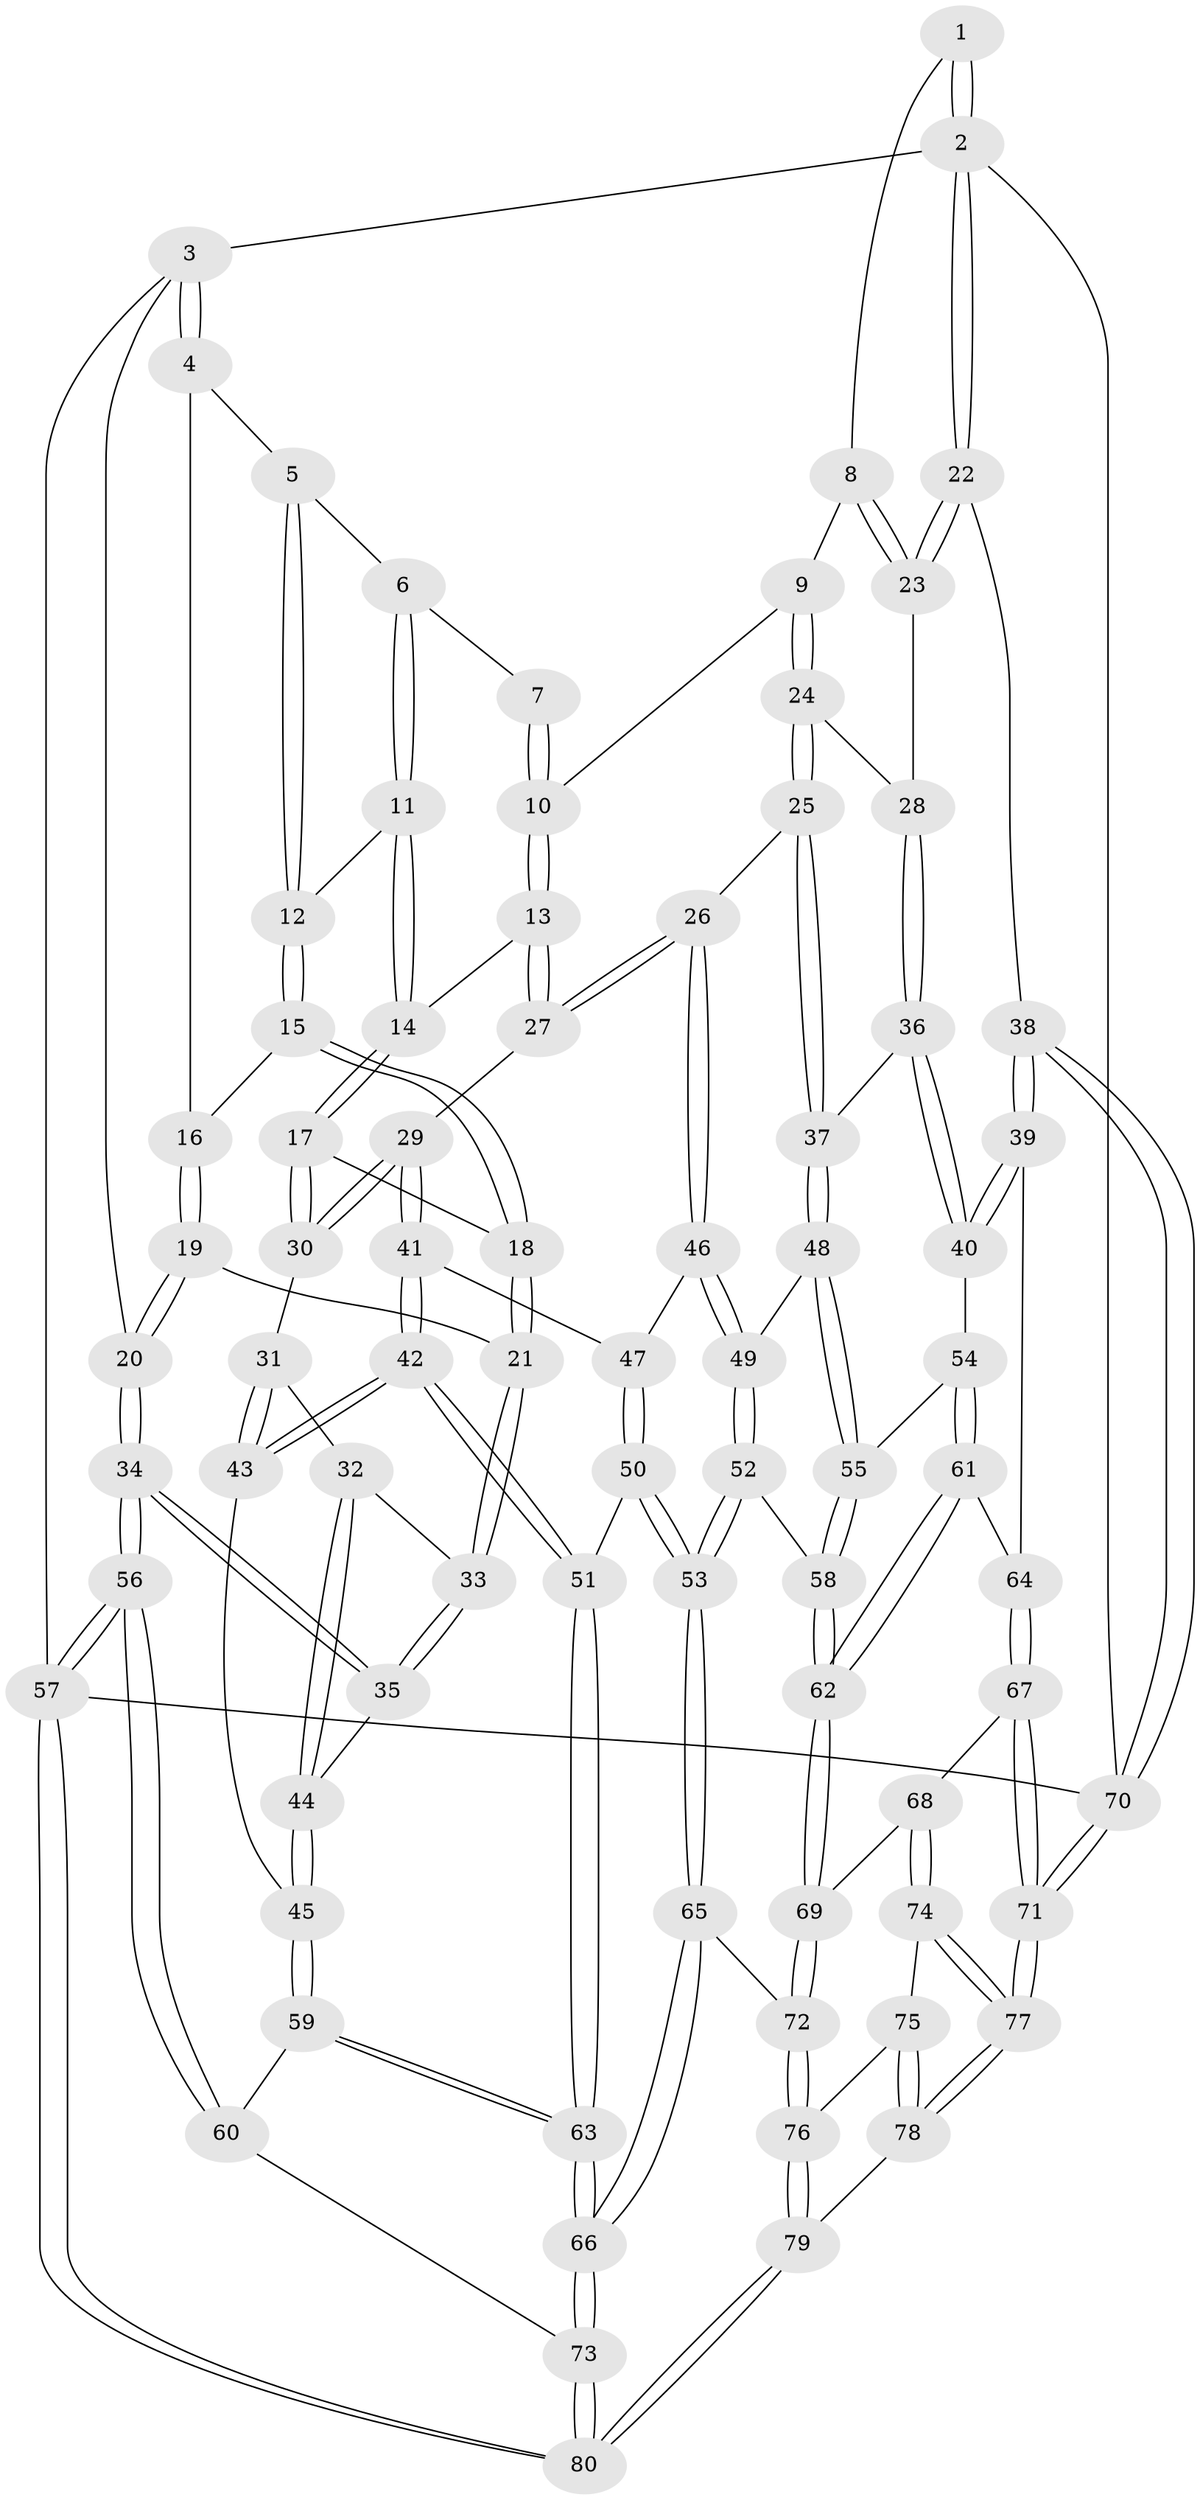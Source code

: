 // Generated by graph-tools (version 1.1) at 2025/38/03/09/25 02:38:41]
// undirected, 80 vertices, 197 edges
graph export_dot {
graph [start="1"]
  node [color=gray90,style=filled];
  1 [pos="+0.7856698014670449+0"];
  2 [pos="+1+0"];
  3 [pos="+0+0"];
  4 [pos="+0+0"];
  5 [pos="+0.06194182615271072+0"];
  6 [pos="+0.3029521759088561+0"];
  7 [pos="+0.3922168763468158+0"];
  8 [pos="+0.7478247805904739+0.11251441086497098"];
  9 [pos="+0.6787425578856049+0.1488621406215625"];
  10 [pos="+0.5226780562568414+0.149457160822471"];
  11 [pos="+0.27892095518595406+0.08860830749551128"];
  12 [pos="+0.18303019227816258+0.14073729746302127"];
  13 [pos="+0.4993232530719265+0.17846977768517225"];
  14 [pos="+0.31396844747597097+0.1667761517855305"];
  15 [pos="+0.14554070218352966+0.16347568990885228"];
  16 [pos="+0.10404414668504731+0.15387106866032202"];
  17 [pos="+0.26732863020849473+0.2946333901977242"];
  18 [pos="+0.22604163110653447+0.28321872767898965"];
  19 [pos="+0.08149482966712907+0.18037664880010823"];
  20 [pos="+0+0.22842752137701647"];
  21 [pos="+0.07475134440066693+0.32619515687195494"];
  22 [pos="+1+0.2200709225373729"];
  23 [pos="+0.9171671928657821+0.2426594144179576"];
  24 [pos="+0.6612711823528235+0.3085851665829334"];
  25 [pos="+0.6228005490614058+0.40855138129988083"];
  26 [pos="+0.5523854868572017+0.3975033035481231"];
  27 [pos="+0.46948262613938213+0.34660435263064193"];
  28 [pos="+0.8721013368651074+0.3098734735115484"];
  29 [pos="+0.4118444988718041+0.3658859617005428"];
  30 [pos="+0.29033559000757314+0.3303975463183248"];
  31 [pos="+0.2557608532693784+0.3878487875239673"];
  32 [pos="+0.1510827816824505+0.4307940910385431"];
  33 [pos="+0.0705929273370143+0.33057965516012433"];
  34 [pos="+0+0.39971106680561747"];
  35 [pos="+0+0.40442762970524215"];
  36 [pos="+0.7927152017603182+0.47275875714770876"];
  37 [pos="+0.6719910554534876+0.45263885033814294"];
  38 [pos="+1+0.5359615831679737"];
  39 [pos="+0.8923812931198877+0.5864526245658479"];
  40 [pos="+0.8430837053946942+0.552500450910371"];
  41 [pos="+0.4098369627396772+0.37465036746625985"];
  42 [pos="+0.3199746494505127+0.6077855002530221"];
  43 [pos="+0.26515730642319235+0.5740688031534981"];
  44 [pos="+0.12256730919297561+0.5558975745948289"];
  45 [pos="+0.12336582939521876+0.5570954579722148"];
  46 [pos="+0.4950239869208958+0.5431107941632686"];
  47 [pos="+0.461017920705352+0.5530354033887308"];
  48 [pos="+0.6143936139821025+0.5758880115730501"];
  49 [pos="+0.5582907403768935+0.5916210823779133"];
  50 [pos="+0.34601732112558153+0.6281361462547113"];
  51 [pos="+0.32524939235262934+0.6154722852766317"];
  52 [pos="+0.5067482474494909+0.7032032846271428"];
  53 [pos="+0.4244157822868513+0.7432377460658853"];
  54 [pos="+0.770013488311439+0.6076273223402407"];
  55 [pos="+0.6493369846530717+0.6367641390377169"];
  56 [pos="+0+0.7674776321762912"];
  57 [pos="+0+1"];
  58 [pos="+0.641678136259585+0.7161792274010861"];
  59 [pos="+0.08248517937220128+0.6577771674021392"];
  60 [pos="+0.006506269225043164+0.7090324412079467"];
  61 [pos="+0.7198552822066967+0.7050616893402312"];
  62 [pos="+0.6854815387272007+0.7663524569241499"];
  63 [pos="+0.18976643486805553+0.7494850147060274"];
  64 [pos="+0.88454168410577+0.6543986704558968"];
  65 [pos="+0.4200331613654954+0.8384299223031523"];
  66 [pos="+0.18539438508671682+0.8939840641212263"];
  67 [pos="+0.8709987606144788+0.7875792136823122"];
  68 [pos="+0.6994538448269941+0.7977723622993564"];
  69 [pos="+0.6985249036747484+0.7971137212209027"];
  70 [pos="+1+1"];
  71 [pos="+1+1"];
  72 [pos="+0.4583387174427065+0.8862961648163348"];
  73 [pos="+0.18209870054074925+0.8971181179106871"];
  74 [pos="+0.6999856277305736+0.9115975666270574"];
  75 [pos="+0.6301154847849154+0.9429349240082289"];
  76 [pos="+0.47524007390388534+0.9481607291053578"];
  77 [pos="+1+1"];
  78 [pos="+0.7400031648300576+1"];
  79 [pos="+0.46320230567555176+1"];
  80 [pos="+0+1"];
  1 -- 2;
  1 -- 2;
  1 -- 8;
  2 -- 3;
  2 -- 22;
  2 -- 22;
  2 -- 70;
  3 -- 4;
  3 -- 4;
  3 -- 20;
  3 -- 57;
  4 -- 5;
  4 -- 16;
  5 -- 6;
  5 -- 12;
  5 -- 12;
  6 -- 7;
  6 -- 11;
  6 -- 11;
  7 -- 10;
  7 -- 10;
  8 -- 9;
  8 -- 23;
  8 -- 23;
  9 -- 10;
  9 -- 24;
  9 -- 24;
  10 -- 13;
  10 -- 13;
  11 -- 12;
  11 -- 14;
  11 -- 14;
  12 -- 15;
  12 -- 15;
  13 -- 14;
  13 -- 27;
  13 -- 27;
  14 -- 17;
  14 -- 17;
  15 -- 16;
  15 -- 18;
  15 -- 18;
  16 -- 19;
  16 -- 19;
  17 -- 18;
  17 -- 30;
  17 -- 30;
  18 -- 21;
  18 -- 21;
  19 -- 20;
  19 -- 20;
  19 -- 21;
  20 -- 34;
  20 -- 34;
  21 -- 33;
  21 -- 33;
  22 -- 23;
  22 -- 23;
  22 -- 38;
  23 -- 28;
  24 -- 25;
  24 -- 25;
  24 -- 28;
  25 -- 26;
  25 -- 37;
  25 -- 37;
  26 -- 27;
  26 -- 27;
  26 -- 46;
  26 -- 46;
  27 -- 29;
  28 -- 36;
  28 -- 36;
  29 -- 30;
  29 -- 30;
  29 -- 41;
  29 -- 41;
  30 -- 31;
  31 -- 32;
  31 -- 43;
  31 -- 43;
  32 -- 33;
  32 -- 44;
  32 -- 44;
  33 -- 35;
  33 -- 35;
  34 -- 35;
  34 -- 35;
  34 -- 56;
  34 -- 56;
  35 -- 44;
  36 -- 37;
  36 -- 40;
  36 -- 40;
  37 -- 48;
  37 -- 48;
  38 -- 39;
  38 -- 39;
  38 -- 70;
  38 -- 70;
  39 -- 40;
  39 -- 40;
  39 -- 64;
  40 -- 54;
  41 -- 42;
  41 -- 42;
  41 -- 47;
  42 -- 43;
  42 -- 43;
  42 -- 51;
  42 -- 51;
  43 -- 45;
  44 -- 45;
  44 -- 45;
  45 -- 59;
  45 -- 59;
  46 -- 47;
  46 -- 49;
  46 -- 49;
  47 -- 50;
  47 -- 50;
  48 -- 49;
  48 -- 55;
  48 -- 55;
  49 -- 52;
  49 -- 52;
  50 -- 51;
  50 -- 53;
  50 -- 53;
  51 -- 63;
  51 -- 63;
  52 -- 53;
  52 -- 53;
  52 -- 58;
  53 -- 65;
  53 -- 65;
  54 -- 55;
  54 -- 61;
  54 -- 61;
  55 -- 58;
  55 -- 58;
  56 -- 57;
  56 -- 57;
  56 -- 60;
  56 -- 60;
  57 -- 80;
  57 -- 80;
  57 -- 70;
  58 -- 62;
  58 -- 62;
  59 -- 60;
  59 -- 63;
  59 -- 63;
  60 -- 73;
  61 -- 62;
  61 -- 62;
  61 -- 64;
  62 -- 69;
  62 -- 69;
  63 -- 66;
  63 -- 66;
  64 -- 67;
  64 -- 67;
  65 -- 66;
  65 -- 66;
  65 -- 72;
  66 -- 73;
  66 -- 73;
  67 -- 68;
  67 -- 71;
  67 -- 71;
  68 -- 69;
  68 -- 74;
  68 -- 74;
  69 -- 72;
  69 -- 72;
  70 -- 71;
  70 -- 71;
  71 -- 77;
  71 -- 77;
  72 -- 76;
  72 -- 76;
  73 -- 80;
  73 -- 80;
  74 -- 75;
  74 -- 77;
  74 -- 77;
  75 -- 76;
  75 -- 78;
  75 -- 78;
  76 -- 79;
  76 -- 79;
  77 -- 78;
  77 -- 78;
  78 -- 79;
  79 -- 80;
  79 -- 80;
}

